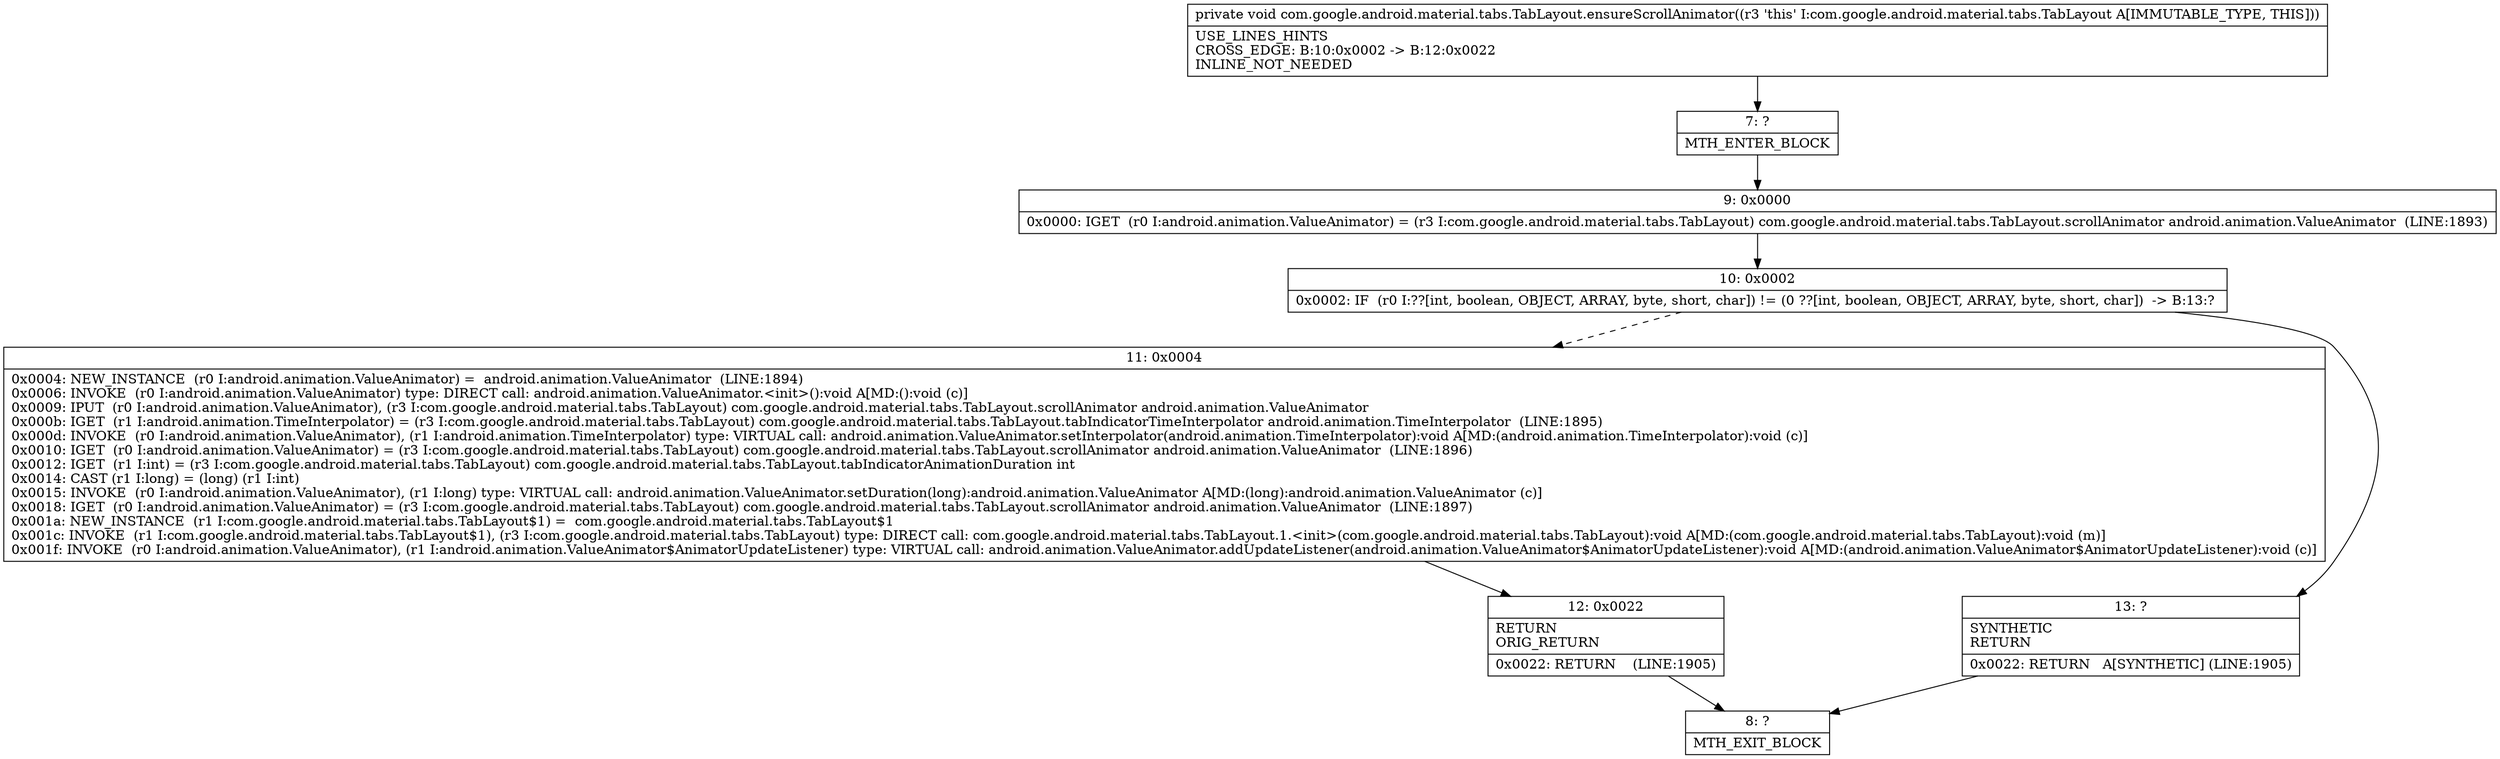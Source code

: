 digraph "CFG forcom.google.android.material.tabs.TabLayout.ensureScrollAnimator()V" {
Node_7 [shape=record,label="{7\:\ ?|MTH_ENTER_BLOCK\l}"];
Node_9 [shape=record,label="{9\:\ 0x0000|0x0000: IGET  (r0 I:android.animation.ValueAnimator) = (r3 I:com.google.android.material.tabs.TabLayout) com.google.android.material.tabs.TabLayout.scrollAnimator android.animation.ValueAnimator  (LINE:1893)\l}"];
Node_10 [shape=record,label="{10\:\ 0x0002|0x0002: IF  (r0 I:??[int, boolean, OBJECT, ARRAY, byte, short, char]) != (0 ??[int, boolean, OBJECT, ARRAY, byte, short, char])  \-\> B:13:? \l}"];
Node_11 [shape=record,label="{11\:\ 0x0004|0x0004: NEW_INSTANCE  (r0 I:android.animation.ValueAnimator) =  android.animation.ValueAnimator  (LINE:1894)\l0x0006: INVOKE  (r0 I:android.animation.ValueAnimator) type: DIRECT call: android.animation.ValueAnimator.\<init\>():void A[MD:():void (c)]\l0x0009: IPUT  (r0 I:android.animation.ValueAnimator), (r3 I:com.google.android.material.tabs.TabLayout) com.google.android.material.tabs.TabLayout.scrollAnimator android.animation.ValueAnimator \l0x000b: IGET  (r1 I:android.animation.TimeInterpolator) = (r3 I:com.google.android.material.tabs.TabLayout) com.google.android.material.tabs.TabLayout.tabIndicatorTimeInterpolator android.animation.TimeInterpolator  (LINE:1895)\l0x000d: INVOKE  (r0 I:android.animation.ValueAnimator), (r1 I:android.animation.TimeInterpolator) type: VIRTUAL call: android.animation.ValueAnimator.setInterpolator(android.animation.TimeInterpolator):void A[MD:(android.animation.TimeInterpolator):void (c)]\l0x0010: IGET  (r0 I:android.animation.ValueAnimator) = (r3 I:com.google.android.material.tabs.TabLayout) com.google.android.material.tabs.TabLayout.scrollAnimator android.animation.ValueAnimator  (LINE:1896)\l0x0012: IGET  (r1 I:int) = (r3 I:com.google.android.material.tabs.TabLayout) com.google.android.material.tabs.TabLayout.tabIndicatorAnimationDuration int \l0x0014: CAST (r1 I:long) = (long) (r1 I:int) \l0x0015: INVOKE  (r0 I:android.animation.ValueAnimator), (r1 I:long) type: VIRTUAL call: android.animation.ValueAnimator.setDuration(long):android.animation.ValueAnimator A[MD:(long):android.animation.ValueAnimator (c)]\l0x0018: IGET  (r0 I:android.animation.ValueAnimator) = (r3 I:com.google.android.material.tabs.TabLayout) com.google.android.material.tabs.TabLayout.scrollAnimator android.animation.ValueAnimator  (LINE:1897)\l0x001a: NEW_INSTANCE  (r1 I:com.google.android.material.tabs.TabLayout$1) =  com.google.android.material.tabs.TabLayout$1 \l0x001c: INVOKE  (r1 I:com.google.android.material.tabs.TabLayout$1), (r3 I:com.google.android.material.tabs.TabLayout) type: DIRECT call: com.google.android.material.tabs.TabLayout.1.\<init\>(com.google.android.material.tabs.TabLayout):void A[MD:(com.google.android.material.tabs.TabLayout):void (m)]\l0x001f: INVOKE  (r0 I:android.animation.ValueAnimator), (r1 I:android.animation.ValueAnimator$AnimatorUpdateListener) type: VIRTUAL call: android.animation.ValueAnimator.addUpdateListener(android.animation.ValueAnimator$AnimatorUpdateListener):void A[MD:(android.animation.ValueAnimator$AnimatorUpdateListener):void (c)]\l}"];
Node_12 [shape=record,label="{12\:\ 0x0022|RETURN\lORIG_RETURN\l|0x0022: RETURN    (LINE:1905)\l}"];
Node_8 [shape=record,label="{8\:\ ?|MTH_EXIT_BLOCK\l}"];
Node_13 [shape=record,label="{13\:\ ?|SYNTHETIC\lRETURN\l|0x0022: RETURN   A[SYNTHETIC] (LINE:1905)\l}"];
MethodNode[shape=record,label="{private void com.google.android.material.tabs.TabLayout.ensureScrollAnimator((r3 'this' I:com.google.android.material.tabs.TabLayout A[IMMUTABLE_TYPE, THIS]))  | USE_LINES_HINTS\lCROSS_EDGE: B:10:0x0002 \-\> B:12:0x0022\lINLINE_NOT_NEEDED\l}"];
MethodNode -> Node_7;Node_7 -> Node_9;
Node_9 -> Node_10;
Node_10 -> Node_11[style=dashed];
Node_10 -> Node_13;
Node_11 -> Node_12;
Node_12 -> Node_8;
Node_13 -> Node_8;
}

